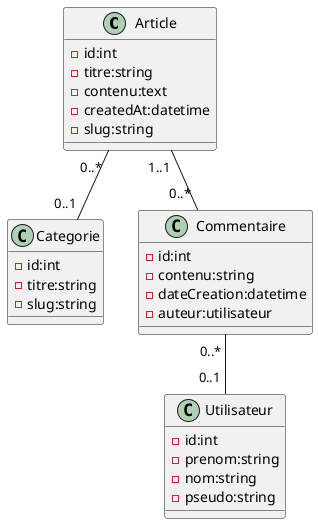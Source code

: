 @startuml
class Article{
-id:int
-titre:string
-contenu:text
-createdAt:datetime
-slug:string
}
class Categorie{
-id:int
-titre:string
-slug:string
}
class Commentaire{
-id:int
-contenu:string
-dateCreation:datetime
-auteur:utilisateur
}
class Utilisateur{
-id:int
-prenom:string
-nom:string
-pseudo:string
}

Commentaire"0..* "--"0..1 "Utilisateur
Article"1..1 "--"0..* "Commentaire
Article"0..* "--"0..1 "Categorie

@enduml